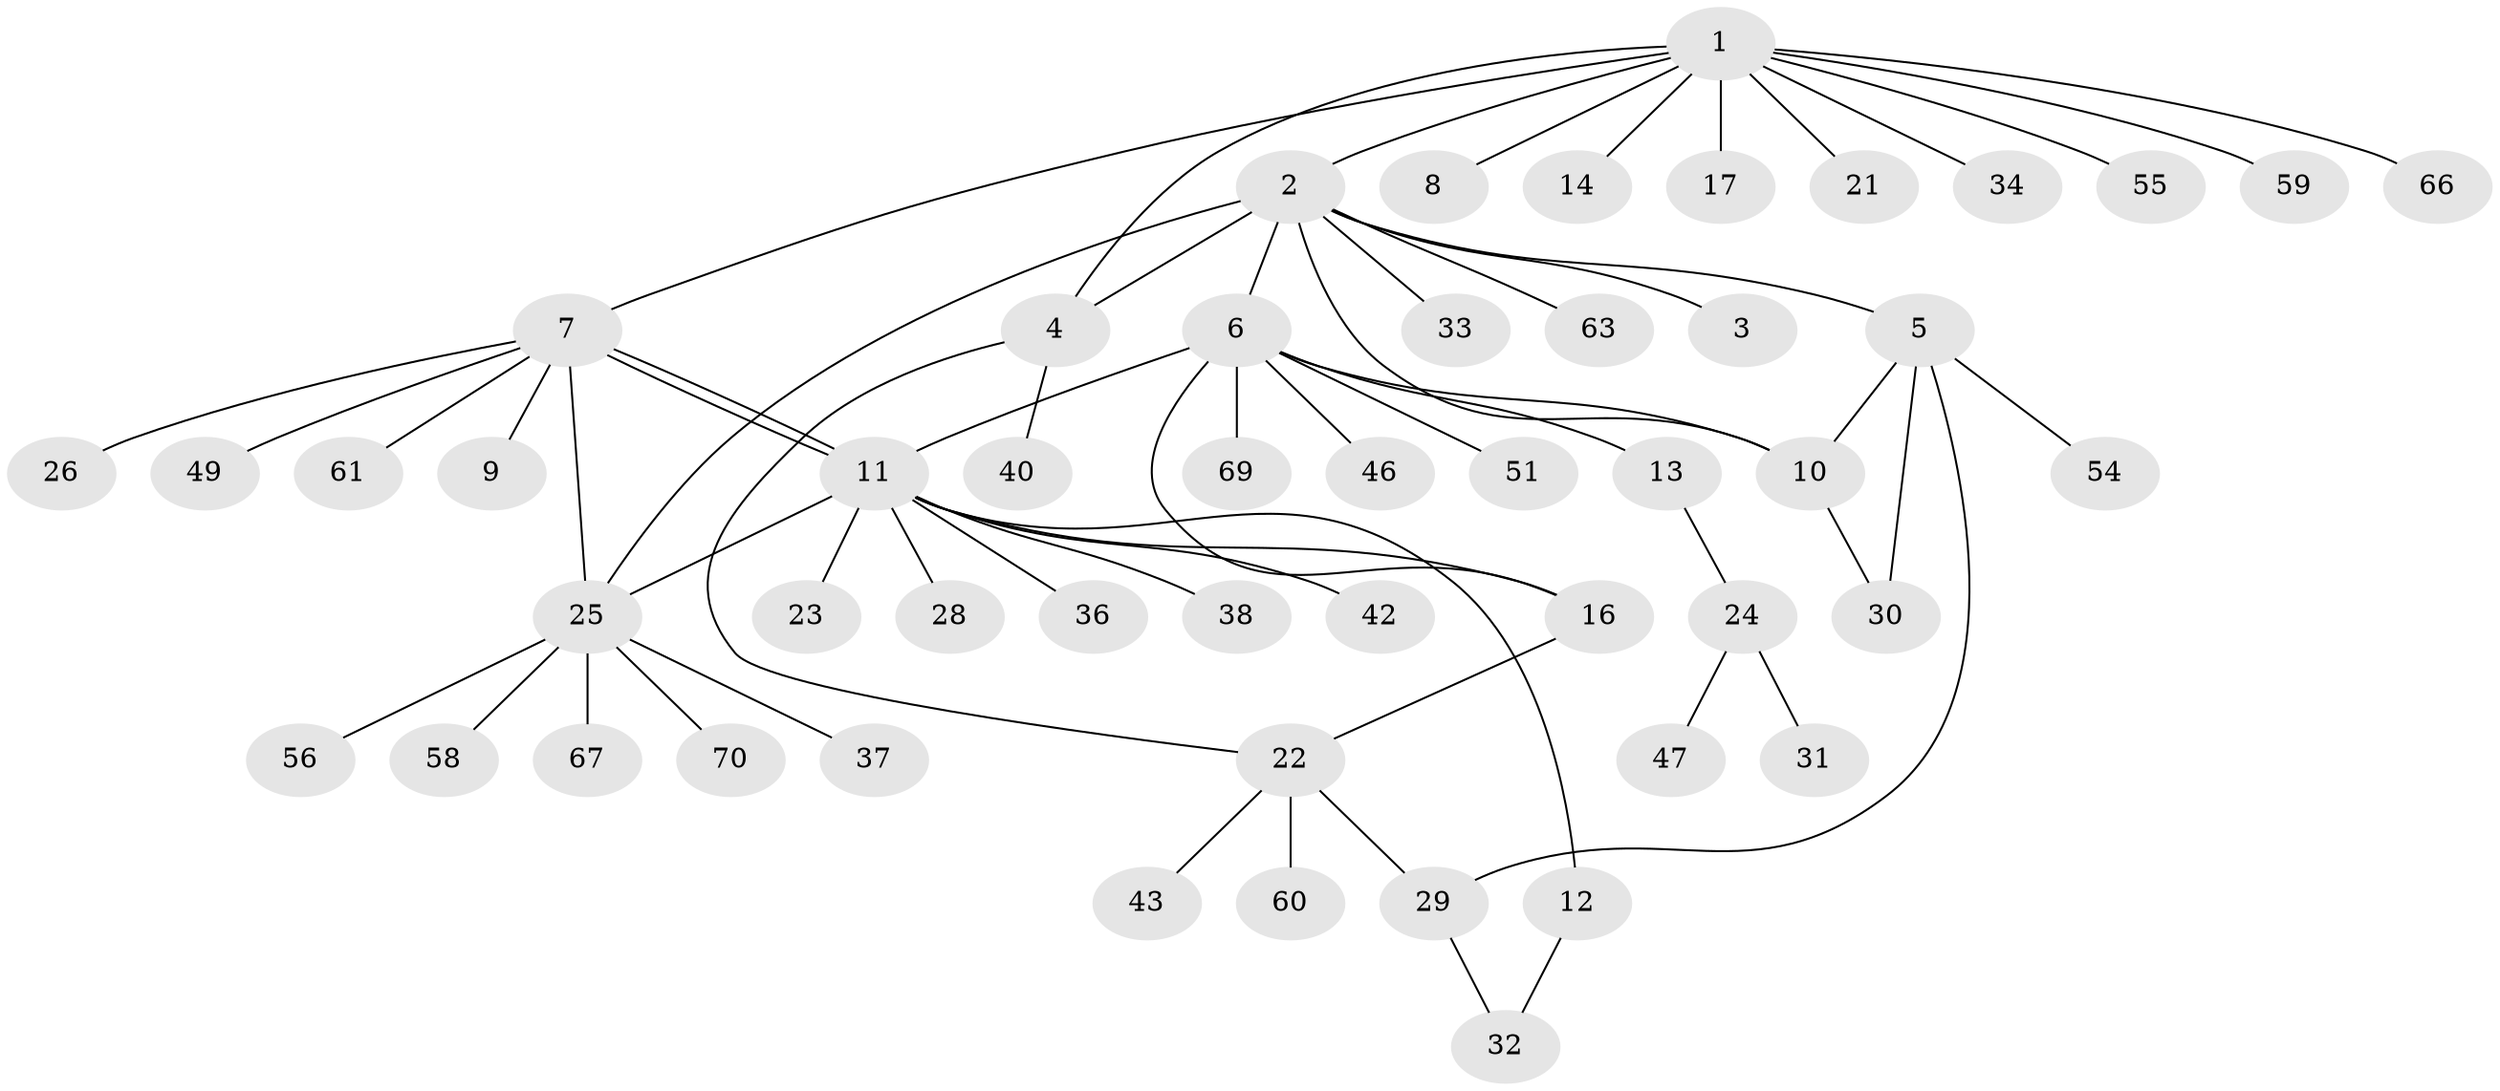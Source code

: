 // Generated by graph-tools (version 1.1) at 2025/51/02/27/25 19:51:55]
// undirected, 51 vertices, 62 edges
graph export_dot {
graph [start="1"]
  node [color=gray90,style=filled];
  1 [super="+52"];
  2 [super="+65"];
  3 [super="+35"];
  4 [super="+44"];
  5 [super="+15"];
  6 [super="+50"];
  7 [super="+39"];
  8;
  9;
  10 [super="+18"];
  11 [super="+68"];
  12 [super="+20"];
  13 [super="+19"];
  14;
  16 [super="+57"];
  17;
  21;
  22 [super="+41"];
  23;
  24 [super="+48"];
  25 [super="+27"];
  26;
  28;
  29 [super="+62"];
  30 [super="+53"];
  31;
  32 [super="+45"];
  33;
  34;
  36;
  37;
  38;
  40;
  42;
  43;
  46;
  47 [super="+64"];
  49;
  51;
  54;
  55;
  56;
  58;
  59;
  60;
  61;
  63;
  66;
  67;
  69;
  70;
  1 -- 2;
  1 -- 4;
  1 -- 7;
  1 -- 8;
  1 -- 14;
  1 -- 17;
  1 -- 21;
  1 -- 34;
  1 -- 55;
  1 -- 59;
  1 -- 66;
  2 -- 3;
  2 -- 4;
  2 -- 5;
  2 -- 6;
  2 -- 25;
  2 -- 33;
  2 -- 63;
  2 -- 10;
  4 -- 22;
  4 -- 40;
  5 -- 10;
  5 -- 29;
  5 -- 54;
  5 -- 30;
  6 -- 13;
  6 -- 16;
  6 -- 46;
  6 -- 69;
  6 -- 10;
  6 -- 51;
  6 -- 11;
  7 -- 9;
  7 -- 11 [weight=2];
  7 -- 11;
  7 -- 25;
  7 -- 26;
  7 -- 61;
  7 -- 49;
  10 -- 30;
  11 -- 12;
  11 -- 16;
  11 -- 23;
  11 -- 25;
  11 -- 28;
  11 -- 36;
  11 -- 38;
  11 -- 42;
  12 -- 32;
  13 -- 24;
  16 -- 22;
  22 -- 29;
  22 -- 43;
  22 -- 60;
  24 -- 31;
  24 -- 47;
  25 -- 37;
  25 -- 56;
  25 -- 67;
  25 -- 58;
  25 -- 70;
  29 -- 32;
}

